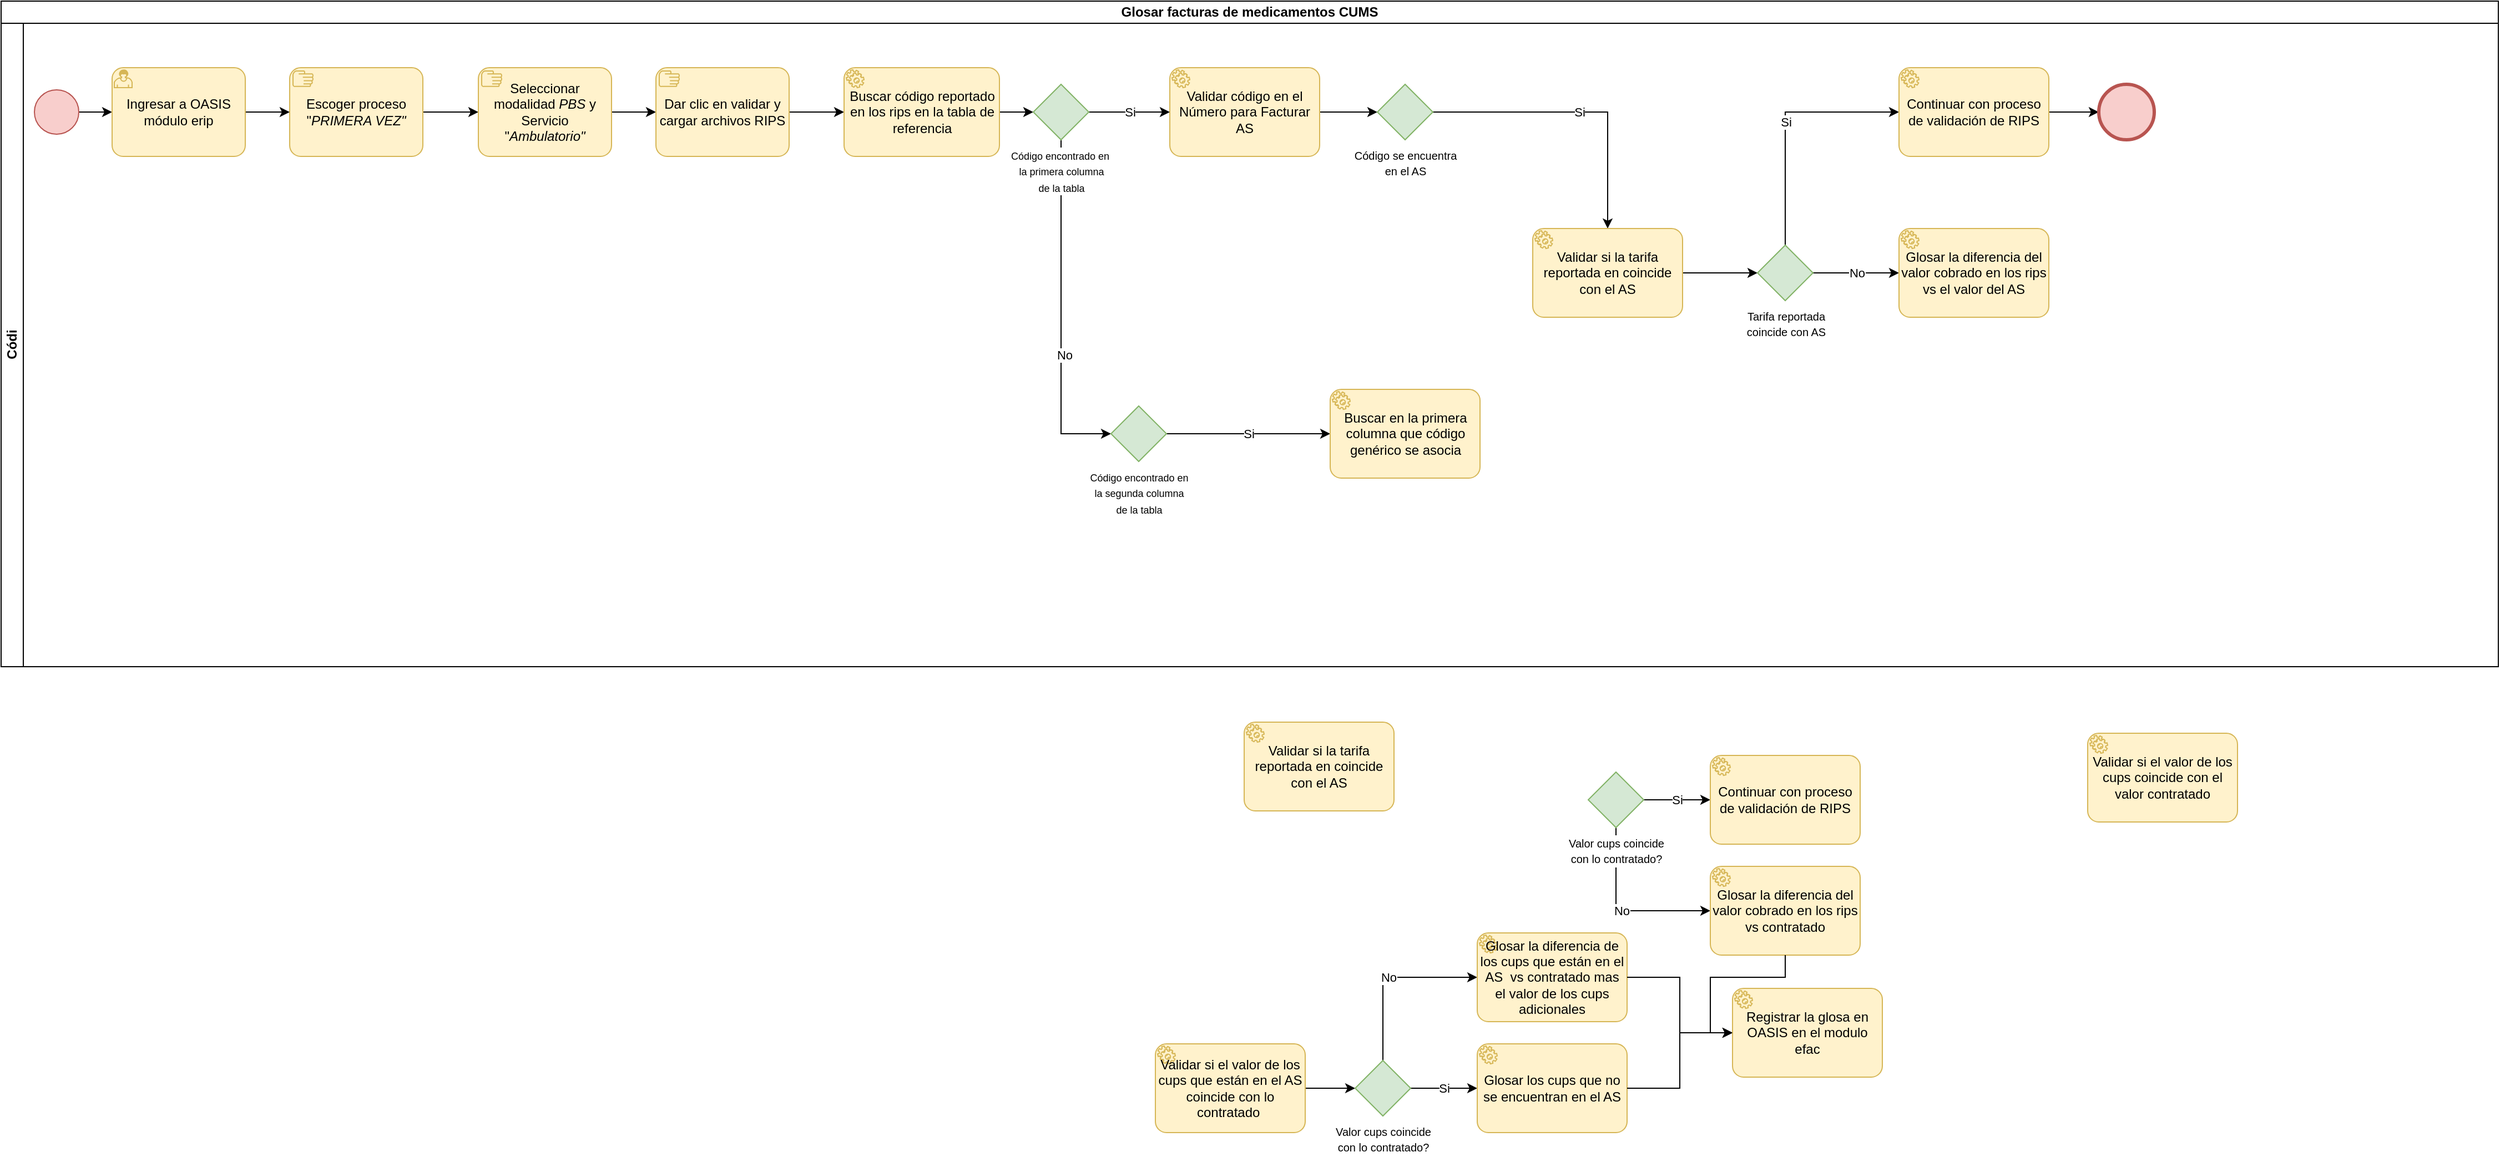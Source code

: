 <mxfile version="21.6.6" type="github">
  <diagram name="Página-1" id="6i_p-R7HKGtbfCE5hA1_">
    <mxGraphModel dx="1674" dy="758" grid="1" gridSize="10" guides="1" tooltips="1" connect="1" arrows="1" fold="1" page="1" pageScale="1" pageWidth="2300" pageHeight="640" math="0" shadow="0">
      <root>
        <mxCell id="0" />
        <mxCell id="1" parent="0" />
        <mxCell id="mdYcMvUlgZSCt1_3ZbtV-1" value="Glosar facturas de medicamentos CUMS" style="swimlane;html=1;childLayout=stackLayout;resizeParent=1;resizeParentMax=0;horizontal=1;startSize=20;horizontalStack=0;whiteSpace=wrap;" vertex="1" parent="1">
          <mxGeometry x="30" y="20" width="2250" height="600" as="geometry" />
        </mxCell>
        <mxCell id="mdYcMvUlgZSCt1_3ZbtV-2" value="Códi" style="swimlane;html=1;startSize=20;horizontal=0;" vertex="1" parent="mdYcMvUlgZSCt1_3ZbtV-1">
          <mxGeometry y="20" width="2250" height="580" as="geometry" />
        </mxCell>
        <mxCell id="mdYcMvUlgZSCt1_3ZbtV-3" style="edgeStyle=orthogonalEdgeStyle;rounded=0;orthogonalLoop=1;jettySize=auto;html=1;entryX=0;entryY=0.5;entryDx=0;entryDy=0;entryPerimeter=0;" edge="1" parent="mdYcMvUlgZSCt1_3ZbtV-2" source="mdYcMvUlgZSCt1_3ZbtV-4" target="mdYcMvUlgZSCt1_3ZbtV-9">
          <mxGeometry relative="1" as="geometry">
            <mxPoint x="100" y="80" as="targetPoint" />
          </mxGeometry>
        </mxCell>
        <mxCell id="mdYcMvUlgZSCt1_3ZbtV-4" value="" style="points=[[0.145,0.145,0],[0.5,0,0],[0.855,0.145,0],[1,0.5,0],[0.855,0.855,0],[0.5,1,0],[0.145,0.855,0],[0,0.5,0]];shape=mxgraph.bpmn.event;html=1;verticalLabelPosition=bottom;labelBackgroundColor=#ffffff;verticalAlign=top;align=center;perimeter=ellipsePerimeter;outlineConnect=0;aspect=fixed;outline=standard;symbol=general;fillColor=#f8cecc;strokeColor=#b85450;" vertex="1" parent="mdYcMvUlgZSCt1_3ZbtV-2">
          <mxGeometry x="30" y="60" width="40" height="40" as="geometry" />
        </mxCell>
        <mxCell id="mdYcMvUlgZSCt1_3ZbtV-5" value="" style="edgeStyle=orthogonalEdgeStyle;rounded=0;orthogonalLoop=1;jettySize=auto;html=1;exitX=1;exitY=0.5;exitDx=0;exitDy=0;exitPerimeter=0;entryX=0;entryY=0.5;entryDx=0;entryDy=0;entryPerimeter=0;" edge="1" parent="mdYcMvUlgZSCt1_3ZbtV-2" source="mdYcMvUlgZSCt1_3ZbtV-10" target="mdYcMvUlgZSCt1_3ZbtV-12">
          <mxGeometry relative="1" as="geometry">
            <mxPoint x="550" y="80" as="sourcePoint" />
          </mxGeometry>
        </mxCell>
        <mxCell id="mdYcMvUlgZSCt1_3ZbtV-6" style="edgeStyle=orthogonalEdgeStyle;rounded=0;orthogonalLoop=1;jettySize=auto;html=1;entryX=0;entryY=0.5;entryDx=0;entryDy=0;entryPerimeter=0;" edge="1" parent="mdYcMvUlgZSCt1_3ZbtV-2" source="mdYcMvUlgZSCt1_3ZbtV-7" target="mdYcMvUlgZSCt1_3ZbtV-10">
          <mxGeometry relative="1" as="geometry" />
        </mxCell>
        <mxCell id="mdYcMvUlgZSCt1_3ZbtV-7" value="Escoger proceso &quot;&lt;i&gt;PRIMERA VEZ&quot;&lt;/i&gt;" style="points=[[0.25,0,0],[0.5,0,0],[0.75,0,0],[1,0.25,0],[1,0.5,0],[1,0.75,0],[0.75,1,0],[0.5,1,0],[0.25,1,0],[0,0.75,0],[0,0.5,0],[0,0.25,0]];shape=mxgraph.bpmn.task;whiteSpace=wrap;rectStyle=rounded;size=10;html=1;container=1;expand=0;collapsible=0;taskMarker=manual;fillColor=#fff2cc;strokeColor=#d6b656;" vertex="1" parent="mdYcMvUlgZSCt1_3ZbtV-2">
          <mxGeometry x="260" y="40" width="120" height="80" as="geometry" />
        </mxCell>
        <mxCell id="mdYcMvUlgZSCt1_3ZbtV-8" style="edgeStyle=orthogonalEdgeStyle;rounded=0;orthogonalLoop=1;jettySize=auto;html=1;" edge="1" parent="mdYcMvUlgZSCt1_3ZbtV-2" source="mdYcMvUlgZSCt1_3ZbtV-9" target="mdYcMvUlgZSCt1_3ZbtV-7">
          <mxGeometry relative="1" as="geometry">
            <mxPoint x="260" y="80" as="targetPoint" />
          </mxGeometry>
        </mxCell>
        <mxCell id="mdYcMvUlgZSCt1_3ZbtV-9" value="Ingresar a OASIS módulo erip" style="points=[[0.25,0,0],[0.5,0,0],[0.75,0,0],[1,0.25,0],[1,0.5,0],[1,0.75,0],[0.75,1,0],[0.5,1,0],[0.25,1,0],[0,0.75,0],[0,0.5,0],[0,0.25,0]];shape=mxgraph.bpmn.task;whiteSpace=wrap;rectStyle=rounded;size=10;html=1;container=1;expand=0;collapsible=0;taskMarker=user;fillColor=#fff2cc;strokeColor=#d6b656;" vertex="1" parent="mdYcMvUlgZSCt1_3ZbtV-2">
          <mxGeometry x="100" y="40" width="120" height="80" as="geometry" />
        </mxCell>
        <mxCell id="mdYcMvUlgZSCt1_3ZbtV-10" value="Seleccionar modalidad &lt;i&gt;PBS &lt;/i&gt;y Servicio &quot;&lt;i&gt;Ambulatorio&quot;&lt;/i&gt;" style="points=[[0.25,0,0],[0.5,0,0],[0.75,0,0],[1,0.25,0],[1,0.5,0],[1,0.75,0],[0.75,1,0],[0.5,1,0],[0.25,1,0],[0,0.75,0],[0,0.5,0],[0,0.25,0]];shape=mxgraph.bpmn.task;whiteSpace=wrap;rectStyle=rounded;size=10;html=1;container=1;expand=0;collapsible=0;taskMarker=manual;fillColor=#fff2cc;strokeColor=#d6b656;" vertex="1" parent="mdYcMvUlgZSCt1_3ZbtV-2">
          <mxGeometry x="430" y="40" width="120" height="80" as="geometry" />
        </mxCell>
        <mxCell id="mdYcMvUlgZSCt1_3ZbtV-11" style="edgeStyle=orthogonalEdgeStyle;rounded=0;orthogonalLoop=1;jettySize=auto;html=1;entryX=0;entryY=0.5;entryDx=0;entryDy=0;entryPerimeter=0;" edge="1" parent="mdYcMvUlgZSCt1_3ZbtV-2" source="mdYcMvUlgZSCt1_3ZbtV-12" target="mdYcMvUlgZSCt1_3ZbtV-14">
          <mxGeometry relative="1" as="geometry" />
        </mxCell>
        <mxCell id="mdYcMvUlgZSCt1_3ZbtV-12" value="Dar clic en validar y cargar archivos RIPS" style="points=[[0.25,0,0],[0.5,0,0],[0.75,0,0],[1,0.25,0],[1,0.5,0],[1,0.75,0],[0.75,1,0],[0.5,1,0],[0.25,1,0],[0,0.75,0],[0,0.5,0],[0,0.25,0]];shape=mxgraph.bpmn.task;whiteSpace=wrap;rectStyle=rounded;size=10;html=1;container=1;expand=0;collapsible=0;taskMarker=manual;fillColor=#fff2cc;strokeColor=#d6b656;" vertex="1" parent="mdYcMvUlgZSCt1_3ZbtV-2">
          <mxGeometry x="590" y="40" width="120" height="80" as="geometry" />
        </mxCell>
        <mxCell id="mdYcMvUlgZSCt1_3ZbtV-69" style="edgeStyle=orthogonalEdgeStyle;rounded=0;orthogonalLoop=1;jettySize=auto;html=1;" edge="1" parent="mdYcMvUlgZSCt1_3ZbtV-2" source="mdYcMvUlgZSCt1_3ZbtV-14" target="mdYcMvUlgZSCt1_3ZbtV-40">
          <mxGeometry relative="1" as="geometry" />
        </mxCell>
        <mxCell id="mdYcMvUlgZSCt1_3ZbtV-14" value="Buscar código reportado en los rips en la tabla de referencia" style="points=[[0.25,0,0],[0.5,0,0],[0.75,0,0],[1,0.25,0],[1,0.5,0],[1,0.75,0],[0.75,1,0],[0.5,1,0],[0.25,1,0],[0,0.75,0],[0,0.5,0],[0,0.25,0]];shape=mxgraph.bpmn.task;whiteSpace=wrap;rectStyle=rounded;size=10;html=1;container=1;expand=0;collapsible=0;taskMarker=service;fillColor=#fff2cc;strokeColor=#d6b656;" vertex="1" parent="mdYcMvUlgZSCt1_3ZbtV-2">
          <mxGeometry x="759.5" y="40" width="140" height="80" as="geometry" />
        </mxCell>
        <mxCell id="mdYcMvUlgZSCt1_3ZbtV-53" style="edgeStyle=orthogonalEdgeStyle;rounded=0;orthogonalLoop=1;jettySize=auto;html=1;" edge="1" parent="mdYcMvUlgZSCt1_3ZbtV-2" source="mdYcMvUlgZSCt1_3ZbtV-16" target="mdYcMvUlgZSCt1_3ZbtV-52">
          <mxGeometry relative="1" as="geometry" />
        </mxCell>
        <mxCell id="mdYcMvUlgZSCt1_3ZbtV-16" value="Validar código en el Número para Facturar AS" style="points=[[0.25,0,0],[0.5,0,0],[0.75,0,0],[1,0.25,0],[1,0.5,0],[1,0.75,0],[0.75,1,0],[0.5,1,0],[0.25,1,0],[0,0.75,0],[0,0.5,0],[0,0.25,0]];shape=mxgraph.bpmn.task;whiteSpace=wrap;rectStyle=rounded;size=10;html=1;container=1;expand=0;collapsible=0;taskMarker=service;fillColor=#fff2cc;strokeColor=#d6b656;" vertex="1" parent="mdYcMvUlgZSCt1_3ZbtV-2">
          <mxGeometry x="1053" y="40" width="135" height="80" as="geometry" />
        </mxCell>
        <mxCell id="mdYcMvUlgZSCt1_3ZbtV-31" value="Si" style="edgeStyle=orthogonalEdgeStyle;rounded=0;orthogonalLoop=1;jettySize=auto;html=1;" edge="1" parent="mdYcMvUlgZSCt1_3ZbtV-2" source="mdYcMvUlgZSCt1_3ZbtV-33" target="mdYcMvUlgZSCt1_3ZbtV-34">
          <mxGeometry relative="1" as="geometry">
            <mxPoint x="1540" y="700" as="targetPoint" />
          </mxGeometry>
        </mxCell>
        <mxCell id="mdYcMvUlgZSCt1_3ZbtV-32" value="No" style="edgeStyle=orthogonalEdgeStyle;rounded=0;orthogonalLoop=1;jettySize=auto;html=1;entryX=0;entryY=0.5;entryDx=0;entryDy=0;entryPerimeter=0;" edge="1" parent="mdYcMvUlgZSCt1_3ZbtV-2" source="mdYcMvUlgZSCt1_3ZbtV-33" target="mdYcMvUlgZSCt1_3ZbtV-36">
          <mxGeometry relative="1" as="geometry">
            <mxPoint x="1455" y="810" as="targetPoint" />
            <Array as="points">
              <mxPoint x="1455" y="800" />
            </Array>
          </mxGeometry>
        </mxCell>
        <mxCell id="mdYcMvUlgZSCt1_3ZbtV-33" value="&lt;font style=&quot;font-size: 10px;&quot;&gt;Valor cups coincide&lt;br&gt;con lo contratado?&lt;/font&gt;" style="points=[[0.25,0.25,0],[0.5,0,0],[0.75,0.25,0],[1,0.5,0],[0.75,0.75,0],[0.5,1,0],[0.25,0.75,0],[0,0.5,0]];shape=mxgraph.bpmn.gateway2;html=1;verticalLabelPosition=bottom;labelBackgroundColor=#ffffff;verticalAlign=top;align=center;perimeter=rhombusPerimeter;outlineConnect=0;outline=none;symbol=none;fillColor=#d5e8d4;strokeColor=#82b366;" vertex="1" parent="mdYcMvUlgZSCt1_3ZbtV-2">
          <mxGeometry x="1430" y="675" width="50" height="50" as="geometry" />
        </mxCell>
        <mxCell id="mdYcMvUlgZSCt1_3ZbtV-34" value="Continuar con proceso de validación de RIPS" style="points=[[0.25,0,0],[0.5,0,0],[0.75,0,0],[1,0.25,0],[1,0.5,0],[1,0.75,0],[0.75,1,0],[0.5,1,0],[0.25,1,0],[0,0.75,0],[0,0.5,0],[0,0.25,0]];shape=mxgraph.bpmn.task;whiteSpace=wrap;rectStyle=rounded;size=10;html=1;container=1;expand=0;collapsible=0;taskMarker=service;fillColor=#fff2cc;strokeColor=#d6b656;" vertex="1" parent="mdYcMvUlgZSCt1_3ZbtV-2">
          <mxGeometry x="1540" y="660" width="135" height="80" as="geometry" />
        </mxCell>
        <mxCell id="mdYcMvUlgZSCt1_3ZbtV-36" value="Glosar la diferencia del valor cobrado en los rips vs contratado" style="points=[[0.25,0,0],[0.5,0,0],[0.75,0,0],[1,0.25,0],[1,0.5,0],[1,0.75,0],[0.75,1,0],[0.5,1,0],[0.25,1,0],[0,0.75,0],[0,0.5,0],[0,0.25,0]];shape=mxgraph.bpmn.task;whiteSpace=wrap;rectStyle=rounded;size=10;html=1;container=1;expand=0;collapsible=0;taskMarker=service;fillColor=#fff2cc;strokeColor=#d6b656;" vertex="1" parent="mdYcMvUlgZSCt1_3ZbtV-2">
          <mxGeometry x="1540" y="760" width="135" height="80" as="geometry" />
        </mxCell>
        <mxCell id="mdYcMvUlgZSCt1_3ZbtV-41" value="Si" style="edgeStyle=orthogonalEdgeStyle;rounded=0;orthogonalLoop=1;jettySize=auto;html=1;entryX=0;entryY=0.5;entryDx=0;entryDy=0;entryPerimeter=0;" edge="1" parent="mdYcMvUlgZSCt1_3ZbtV-2" source="mdYcMvUlgZSCt1_3ZbtV-40" target="mdYcMvUlgZSCt1_3ZbtV-16">
          <mxGeometry relative="1" as="geometry" />
        </mxCell>
        <mxCell id="mdYcMvUlgZSCt1_3ZbtV-45" style="edgeStyle=orthogonalEdgeStyle;rounded=0;orthogonalLoop=1;jettySize=auto;html=1;entryX=0;entryY=0.5;entryDx=0;entryDy=0;entryPerimeter=0;" edge="1" parent="mdYcMvUlgZSCt1_3ZbtV-2" source="mdYcMvUlgZSCt1_3ZbtV-40" target="mdYcMvUlgZSCt1_3ZbtV-47">
          <mxGeometry relative="1" as="geometry">
            <mxPoint x="1135" y="240" as="targetPoint" />
            <Array as="points">
              <mxPoint x="955" y="370" />
            </Array>
          </mxGeometry>
        </mxCell>
        <mxCell id="mdYcMvUlgZSCt1_3ZbtV-46" value="No" style="edgeLabel;html=1;align=center;verticalAlign=middle;resizable=0;points=[];" vertex="1" connectable="0" parent="mdYcMvUlgZSCt1_3ZbtV-45">
          <mxGeometry x="0.247" y="3" relative="1" as="geometry">
            <mxPoint as="offset" />
          </mxGeometry>
        </mxCell>
        <mxCell id="mdYcMvUlgZSCt1_3ZbtV-40" value="&lt;font style=&quot;font-size: 9px;&quot;&gt;Código encontrado en&amp;nbsp;&lt;br&gt;la primera columna&lt;br&gt;de la tabla&lt;/font&gt;" style="points=[[0.25,0.25,0],[0.5,0,0],[0.75,0.25,0],[1,0.5,0],[0.75,0.75,0],[0.5,1,0],[0.25,0.75,0],[0,0.5,0]];shape=mxgraph.bpmn.gateway2;html=1;verticalLabelPosition=bottom;labelBackgroundColor=#ffffff;verticalAlign=top;align=center;perimeter=rhombusPerimeter;outlineConnect=0;outline=none;symbol=none;fillColor=#d5e8d4;strokeColor=#82b366;" vertex="1" parent="mdYcMvUlgZSCt1_3ZbtV-2">
          <mxGeometry x="930" y="55" width="50" height="50" as="geometry" />
        </mxCell>
        <mxCell id="mdYcMvUlgZSCt1_3ZbtV-50" value="Si" style="edgeStyle=orthogonalEdgeStyle;rounded=0;orthogonalLoop=1;jettySize=auto;html=1;" edge="1" parent="mdYcMvUlgZSCt1_3ZbtV-2" source="mdYcMvUlgZSCt1_3ZbtV-47" target="mdYcMvUlgZSCt1_3ZbtV-51">
          <mxGeometry relative="1" as="geometry">
            <mxPoint x="1380" y="225" as="targetPoint" />
          </mxGeometry>
        </mxCell>
        <mxCell id="mdYcMvUlgZSCt1_3ZbtV-47" value="&lt;font style=&quot;font-size: 9px;&quot;&gt;Código encontrado en&lt;br&gt;la segunda columna&lt;br&gt;de la tabla&lt;/font&gt;" style="points=[[0.25,0.25,0],[0.5,0,0],[0.75,0.25,0],[1,0.5,0],[0.75,0.75,0],[0.5,1,0],[0.25,0.75,0],[0,0.5,0]];shape=mxgraph.bpmn.gateway2;html=1;verticalLabelPosition=bottom;labelBackgroundColor=#ffffff;verticalAlign=top;align=center;perimeter=rhombusPerimeter;outlineConnect=0;outline=none;symbol=none;fillColor=#d5e8d4;strokeColor=#82b366;" vertex="1" parent="mdYcMvUlgZSCt1_3ZbtV-2">
          <mxGeometry x="1000" y="345" width="50" height="50" as="geometry" />
        </mxCell>
        <mxCell id="mdYcMvUlgZSCt1_3ZbtV-55" value="Si" style="edgeStyle=orthogonalEdgeStyle;rounded=0;orthogonalLoop=1;jettySize=auto;html=1;" edge="1" parent="mdYcMvUlgZSCt1_3ZbtV-2" source="mdYcMvUlgZSCt1_3ZbtV-52" target="mdYcMvUlgZSCt1_3ZbtV-54">
          <mxGeometry relative="1" as="geometry" />
        </mxCell>
        <mxCell id="mdYcMvUlgZSCt1_3ZbtV-52" value="&lt;font size=&quot;1&quot;&gt;Código se encuentra&lt;br&gt;en el AS&lt;br&gt;&lt;/font&gt;" style="points=[[0.25,0.25,0],[0.5,0,0],[0.75,0.25,0],[1,0.5,0],[0.75,0.75,0],[0.5,1,0],[0.25,0.75,0],[0,0.5,0]];shape=mxgraph.bpmn.gateway2;html=1;verticalLabelPosition=bottom;labelBackgroundColor=#ffffff;verticalAlign=top;align=center;perimeter=rhombusPerimeter;outlineConnect=0;outline=none;symbol=none;fillColor=#d5e8d4;strokeColor=#82b366;" vertex="1" parent="mdYcMvUlgZSCt1_3ZbtV-2">
          <mxGeometry x="1240" y="55" width="50" height="50" as="geometry" />
        </mxCell>
        <mxCell id="mdYcMvUlgZSCt1_3ZbtV-71" style="edgeStyle=orthogonalEdgeStyle;rounded=0;orthogonalLoop=1;jettySize=auto;html=1;" edge="1" parent="mdYcMvUlgZSCt1_3ZbtV-2" source="mdYcMvUlgZSCt1_3ZbtV-54" target="mdYcMvUlgZSCt1_3ZbtV-58">
          <mxGeometry relative="1" as="geometry" />
        </mxCell>
        <mxCell id="mdYcMvUlgZSCt1_3ZbtV-54" value="Validar si la tarifa reportada en coincide con el AS" style="points=[[0.25,0,0],[0.5,0,0],[0.75,0,0],[1,0.25,0],[1,0.5,0],[1,0.75,0],[0.75,1,0],[0.5,1,0],[0.25,1,0],[0,0.75,0],[0,0.5,0],[0,0.25,0]];shape=mxgraph.bpmn.task;whiteSpace=wrap;rectStyle=rounded;size=10;html=1;container=1;expand=0;collapsible=0;taskMarker=service;fillColor=#fff2cc;strokeColor=#d6b656;" vertex="1" parent="mdYcMvUlgZSCt1_3ZbtV-2">
          <mxGeometry x="1380" y="185" width="135" height="80" as="geometry" />
        </mxCell>
        <mxCell id="mdYcMvUlgZSCt1_3ZbtV-60" value="Si" style="edgeStyle=orthogonalEdgeStyle;rounded=0;orthogonalLoop=1;jettySize=auto;html=1;entryX=0;entryY=0.5;entryDx=0;entryDy=0;entryPerimeter=0;" edge="1" parent="mdYcMvUlgZSCt1_3ZbtV-2" source="mdYcMvUlgZSCt1_3ZbtV-58" target="mdYcMvUlgZSCt1_3ZbtV-61">
          <mxGeometry relative="1" as="geometry">
            <mxPoint x="1810" y="80" as="targetPoint" />
            <Array as="points">
              <mxPoint x="1608" y="80" />
            </Array>
          </mxGeometry>
        </mxCell>
        <mxCell id="mdYcMvUlgZSCt1_3ZbtV-72" value="No" style="edgeStyle=orthogonalEdgeStyle;rounded=0;orthogonalLoop=1;jettySize=auto;html=1;" edge="1" parent="mdYcMvUlgZSCt1_3ZbtV-2" source="mdYcMvUlgZSCt1_3ZbtV-58" target="mdYcMvUlgZSCt1_3ZbtV-66">
          <mxGeometry relative="1" as="geometry" />
        </mxCell>
        <mxCell id="mdYcMvUlgZSCt1_3ZbtV-58" value="&lt;font size=&quot;1&quot;&gt;Tarifa reportada&lt;br&gt;coincide con AS&lt;br&gt;&lt;/font&gt;" style="points=[[0.25,0.25,0],[0.5,0,0],[0.75,0.25,0],[1,0.5,0],[0.75,0.75,0],[0.5,1,0],[0.25,0.75,0],[0,0.5,0]];shape=mxgraph.bpmn.gateway2;html=1;verticalLabelPosition=bottom;labelBackgroundColor=#ffffff;verticalAlign=top;align=center;perimeter=rhombusPerimeter;outlineConnect=0;outline=none;symbol=none;fillColor=#d5e8d4;strokeColor=#82b366;" vertex="1" parent="mdYcMvUlgZSCt1_3ZbtV-2">
          <mxGeometry x="1582.5" y="200" width="50" height="50" as="geometry" />
        </mxCell>
        <mxCell id="mdYcMvUlgZSCt1_3ZbtV-64" style="edgeStyle=orthogonalEdgeStyle;rounded=0;orthogonalLoop=1;jettySize=auto;html=1;entryX=0;entryY=0.5;entryDx=0;entryDy=0;entryPerimeter=0;" edge="1" parent="mdYcMvUlgZSCt1_3ZbtV-2" source="mdYcMvUlgZSCt1_3ZbtV-61" target="mdYcMvUlgZSCt1_3ZbtV-63">
          <mxGeometry relative="1" as="geometry" />
        </mxCell>
        <mxCell id="mdYcMvUlgZSCt1_3ZbtV-61" value="Continuar con proceso de validación de RIPS" style="points=[[0.25,0,0],[0.5,0,0],[0.75,0,0],[1,0.25,0],[1,0.5,0],[1,0.75,0],[0.75,1,0],[0.5,1,0],[0.25,1,0],[0,0.75,0],[0,0.5,0],[0,0.25,0]];shape=mxgraph.bpmn.task;whiteSpace=wrap;rectStyle=rounded;size=10;html=1;container=1;expand=0;collapsible=0;taskMarker=service;fillColor=#fff2cc;strokeColor=#d6b656;" vertex="1" parent="mdYcMvUlgZSCt1_3ZbtV-2">
          <mxGeometry x="1710" y="40" width="135" height="80" as="geometry" />
        </mxCell>
        <mxCell id="mdYcMvUlgZSCt1_3ZbtV-63" value="" style="points=[[0.145,0.145,0],[0.5,0,0],[0.855,0.145,0],[1,0.5,0],[0.855,0.855,0],[0.5,1,0],[0.145,0.855,0],[0,0.5,0]];shape=mxgraph.bpmn.event;html=1;verticalLabelPosition=bottom;labelBackgroundColor=#ffffff;verticalAlign=top;align=center;perimeter=ellipsePerimeter;outlineConnect=0;aspect=fixed;outline=end;symbol=terminate2;fillColor=#f8cecc;strokeColor=#b85450;" vertex="1" parent="mdYcMvUlgZSCt1_3ZbtV-2">
          <mxGeometry x="1890" y="55" width="50" height="50" as="geometry" />
        </mxCell>
        <mxCell id="mdYcMvUlgZSCt1_3ZbtV-66" value="Glosar la diferencia del valor cobrado en los rips vs el valor del AS" style="points=[[0.25,0,0],[0.5,0,0],[0.75,0,0],[1,0.25,0],[1,0.5,0],[1,0.75,0],[0.75,1,0],[0.5,1,0],[0.25,1,0],[0,0.75,0],[0,0.5,0],[0,0.25,0]];shape=mxgraph.bpmn.task;whiteSpace=wrap;rectStyle=rounded;size=10;html=1;container=1;expand=0;collapsible=0;taskMarker=service;fillColor=#fff2cc;strokeColor=#d6b656;" vertex="1" parent="mdYcMvUlgZSCt1_3ZbtV-2">
          <mxGeometry x="1710" y="185" width="135" height="80" as="geometry" />
        </mxCell>
        <mxCell id="mdYcMvUlgZSCt1_3ZbtV-51" value="Buscar en la primera columna que código genérico se asocia" style="points=[[0.25,0,0],[0.5,0,0],[0.75,0,0],[1,0.25,0],[1,0.5,0],[1,0.75,0],[0.75,1,0],[0.5,1,0],[0.25,1,0],[0,0.75,0],[0,0.5,0],[0,0.25,0]];shape=mxgraph.bpmn.task;whiteSpace=wrap;rectStyle=rounded;size=10;html=1;container=1;expand=0;collapsible=0;taskMarker=service;fillColor=#fff2cc;strokeColor=#d6b656;" vertex="1" parent="mdYcMvUlgZSCt1_3ZbtV-2">
          <mxGeometry x="1197.5" y="330" width="135" height="80" as="geometry" />
        </mxCell>
        <mxCell id="mdYcMvUlgZSCt1_3ZbtV-21" style="edgeStyle=orthogonalEdgeStyle;rounded=0;orthogonalLoop=1;jettySize=auto;html=1;entryX=0;entryY=0.5;entryDx=0;entryDy=0;entryPerimeter=0;" edge="1" parent="1" source="mdYcMvUlgZSCt1_3ZbtV-22" target="mdYcMvUlgZSCt1_3ZbtV-25">
          <mxGeometry relative="1" as="geometry">
            <mxPoint x="1250" y="970" as="targetPoint" />
          </mxGeometry>
        </mxCell>
        <mxCell id="mdYcMvUlgZSCt1_3ZbtV-22" value="Validar si el valor de los cups que están en el AS coincide con lo contratado&amp;nbsp;" style="points=[[0.25,0,0],[0.5,0,0],[0.75,0,0],[1,0.25,0],[1,0.5,0],[1,0.75,0],[0.75,1,0],[0.5,1,0],[0.25,1,0],[0,0.75,0],[0,0.5,0],[0,0.25,0]];shape=mxgraph.bpmn.task;whiteSpace=wrap;rectStyle=rounded;size=10;html=1;container=1;expand=0;collapsible=0;taskMarker=service;fillColor=#fff2cc;strokeColor=#d6b656;" vertex="1" parent="1">
          <mxGeometry x="1070" y="960" width="135" height="80" as="geometry" />
        </mxCell>
        <mxCell id="mdYcMvUlgZSCt1_3ZbtV-23" value="Si" style="edgeStyle=orthogonalEdgeStyle;rounded=0;orthogonalLoop=1;jettySize=auto;html=1;entryX=0;entryY=0.5;entryDx=0;entryDy=0;entryPerimeter=0;" edge="1" parent="1" source="mdYcMvUlgZSCt1_3ZbtV-25" target="mdYcMvUlgZSCt1_3ZbtV-27">
          <mxGeometry relative="1" as="geometry">
            <mxPoint x="1360" y="970" as="targetPoint" />
          </mxGeometry>
        </mxCell>
        <mxCell id="mdYcMvUlgZSCt1_3ZbtV-24" value="No" style="edgeStyle=orthogonalEdgeStyle;rounded=0;orthogonalLoop=1;jettySize=auto;html=1;entryX=0;entryY=0.5;entryDx=0;entryDy=0;entryPerimeter=0;" edge="1" parent="1" source="mdYcMvUlgZSCt1_3ZbtV-25" target="mdYcMvUlgZSCt1_3ZbtV-29">
          <mxGeometry relative="1" as="geometry">
            <mxPoint x="1275" y="860" as="targetPoint" />
            <Array as="points">
              <mxPoint x="1275" y="900" />
            </Array>
          </mxGeometry>
        </mxCell>
        <mxCell id="mdYcMvUlgZSCt1_3ZbtV-25" value="&lt;font style=&quot;font-size: 10px;&quot;&gt;Valor cups coincide&lt;br&gt;con lo contratado?&lt;/font&gt;" style="points=[[0.25,0.25,0],[0.5,0,0],[0.75,0.25,0],[1,0.5,0],[0.75,0.75,0],[0.5,1,0],[0.25,0.75,0],[0,0.5,0]];shape=mxgraph.bpmn.gateway2;html=1;verticalLabelPosition=bottom;labelBackgroundColor=#ffffff;verticalAlign=top;align=center;perimeter=rhombusPerimeter;outlineConnect=0;outline=none;symbol=none;fillColor=#d5e8d4;strokeColor=#82b366;" vertex="1" parent="1">
          <mxGeometry x="1250" y="975" width="50" height="50" as="geometry" />
        </mxCell>
        <mxCell id="mdYcMvUlgZSCt1_3ZbtV-27" value="Glosar los cups que no se encuentran en el AS" style="points=[[0.25,0,0],[0.5,0,0],[0.75,0,0],[1,0.25,0],[1,0.5,0],[1,0.75,0],[0.75,1,0],[0.5,1,0],[0.25,1,0],[0,0.75,0],[0,0.5,0],[0,0.25,0]];shape=mxgraph.bpmn.task;whiteSpace=wrap;rectStyle=rounded;size=10;html=1;container=1;expand=0;collapsible=0;taskMarker=service;fillColor=#fff2cc;strokeColor=#d6b656;" vertex="1" parent="1">
          <mxGeometry x="1360" y="960" width="135" height="80" as="geometry" />
        </mxCell>
        <mxCell id="mdYcMvUlgZSCt1_3ZbtV-29" value="Glosar la diferencia de los cups que están en el AS&amp;nbsp; vs contratado mas el valor de los cups adicionales" style="points=[[0.25,0,0],[0.5,0,0],[0.75,0,0],[1,0.25,0],[1,0.5,0],[1,0.75,0],[0.75,1,0],[0.5,1,0],[0.25,1,0],[0,0.75,0],[0,0.5,0],[0,0.25,0]];shape=mxgraph.bpmn.task;whiteSpace=wrap;rectStyle=rounded;size=10;html=1;container=1;expand=0;collapsible=0;taskMarker=service;fillColor=#fff2cc;strokeColor=#d6b656;" vertex="1" parent="1">
          <mxGeometry x="1360" y="860" width="135" height="80" as="geometry" />
        </mxCell>
        <mxCell id="mdYcMvUlgZSCt1_3ZbtV-26" style="edgeStyle=orthogonalEdgeStyle;rounded=0;orthogonalLoop=1;jettySize=auto;html=1;entryX=0;entryY=0.5;entryDx=0;entryDy=0;entryPerimeter=0;" edge="1" parent="1" source="mdYcMvUlgZSCt1_3ZbtV-27" target="mdYcMvUlgZSCt1_3ZbtV-30">
          <mxGeometry relative="1" as="geometry" />
        </mxCell>
        <mxCell id="mdYcMvUlgZSCt1_3ZbtV-28" style="edgeStyle=orthogonalEdgeStyle;rounded=0;orthogonalLoop=1;jettySize=auto;html=1;entryX=0;entryY=0.5;entryDx=0;entryDy=0;entryPerimeter=0;" edge="1" parent="1" source="mdYcMvUlgZSCt1_3ZbtV-29" target="mdYcMvUlgZSCt1_3ZbtV-30">
          <mxGeometry relative="1" as="geometry" />
        </mxCell>
        <mxCell id="mdYcMvUlgZSCt1_3ZbtV-30" value="Registrar la glosa en OASIS en el modulo efac" style="points=[[0.25,0,0],[0.5,0,0],[0.75,0,0],[1,0.25,0],[1,0.5,0],[1,0.75,0],[0.75,1,0],[0.5,1,0],[0.25,1,0],[0,0.75,0],[0,0.5,0],[0,0.25,0]];shape=mxgraph.bpmn.task;whiteSpace=wrap;rectStyle=rounded;size=10;html=1;container=1;expand=0;collapsible=0;taskMarker=service;fillColor=#fff2cc;strokeColor=#d6b656;" vertex="1" parent="1">
          <mxGeometry x="1590" y="910" width="135" height="80" as="geometry" />
        </mxCell>
        <mxCell id="mdYcMvUlgZSCt1_3ZbtV-35" style="edgeStyle=orthogonalEdgeStyle;rounded=0;orthogonalLoop=1;jettySize=auto;html=1;entryX=0;entryY=0.5;entryDx=0;entryDy=0;entryPerimeter=0;" edge="1" parent="1" source="mdYcMvUlgZSCt1_3ZbtV-36" target="mdYcMvUlgZSCt1_3ZbtV-30">
          <mxGeometry relative="1" as="geometry" />
        </mxCell>
        <mxCell id="mdYcMvUlgZSCt1_3ZbtV-56" value="Validar si la tarifa reportada en coincide con el AS" style="points=[[0.25,0,0],[0.5,0,0],[0.75,0,0],[1,0.25,0],[1,0.5,0],[1,0.75,0],[0.75,1,0],[0.5,1,0],[0.25,1,0],[0,0.75,0],[0,0.5,0],[0,0.25,0]];shape=mxgraph.bpmn.task;whiteSpace=wrap;rectStyle=rounded;size=10;html=1;container=1;expand=0;collapsible=0;taskMarker=service;fillColor=#fff2cc;strokeColor=#d6b656;" vertex="1" parent="1">
          <mxGeometry x="1150" y="670" width="135" height="80" as="geometry" />
        </mxCell>
        <mxCell id="mdYcMvUlgZSCt1_3ZbtV-68" value="Validar si el valor de los cups coincide con el valor contratado" style="points=[[0.25,0,0],[0.5,0,0],[0.75,0,0],[1,0.25,0],[1,0.5,0],[1,0.75,0],[0.75,1,0],[0.5,1,0],[0.25,1,0],[0,0.75,0],[0,0.5,0],[0,0.25,0]];shape=mxgraph.bpmn.task;whiteSpace=wrap;rectStyle=rounded;size=10;html=1;container=1;expand=0;collapsible=0;taskMarker=service;fillColor=#fff2cc;strokeColor=#d6b656;" vertex="1" parent="1">
          <mxGeometry x="1910" y="680" width="135" height="80" as="geometry" />
        </mxCell>
      </root>
    </mxGraphModel>
  </diagram>
</mxfile>
